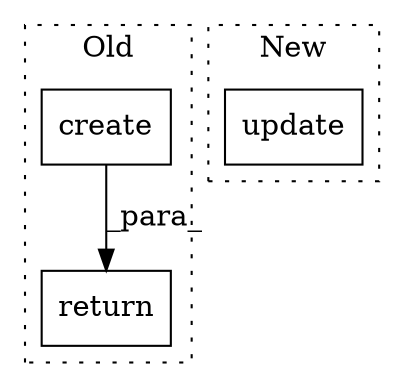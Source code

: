 digraph G {
subgraph cluster0 {
1 [label="create" a="32" s="14246,14283" l="7,1" shape="box"];
3 [label="return" a="41" s="14229" l="7" shape="box"];
label = "Old";
style="dotted";
}
subgraph cluster1 {
2 [label="update" a="32" s="14382,14562" l="20,-3" shape="box"];
label = "New";
style="dotted";
}
1 -> 3 [label="_para_"];
}